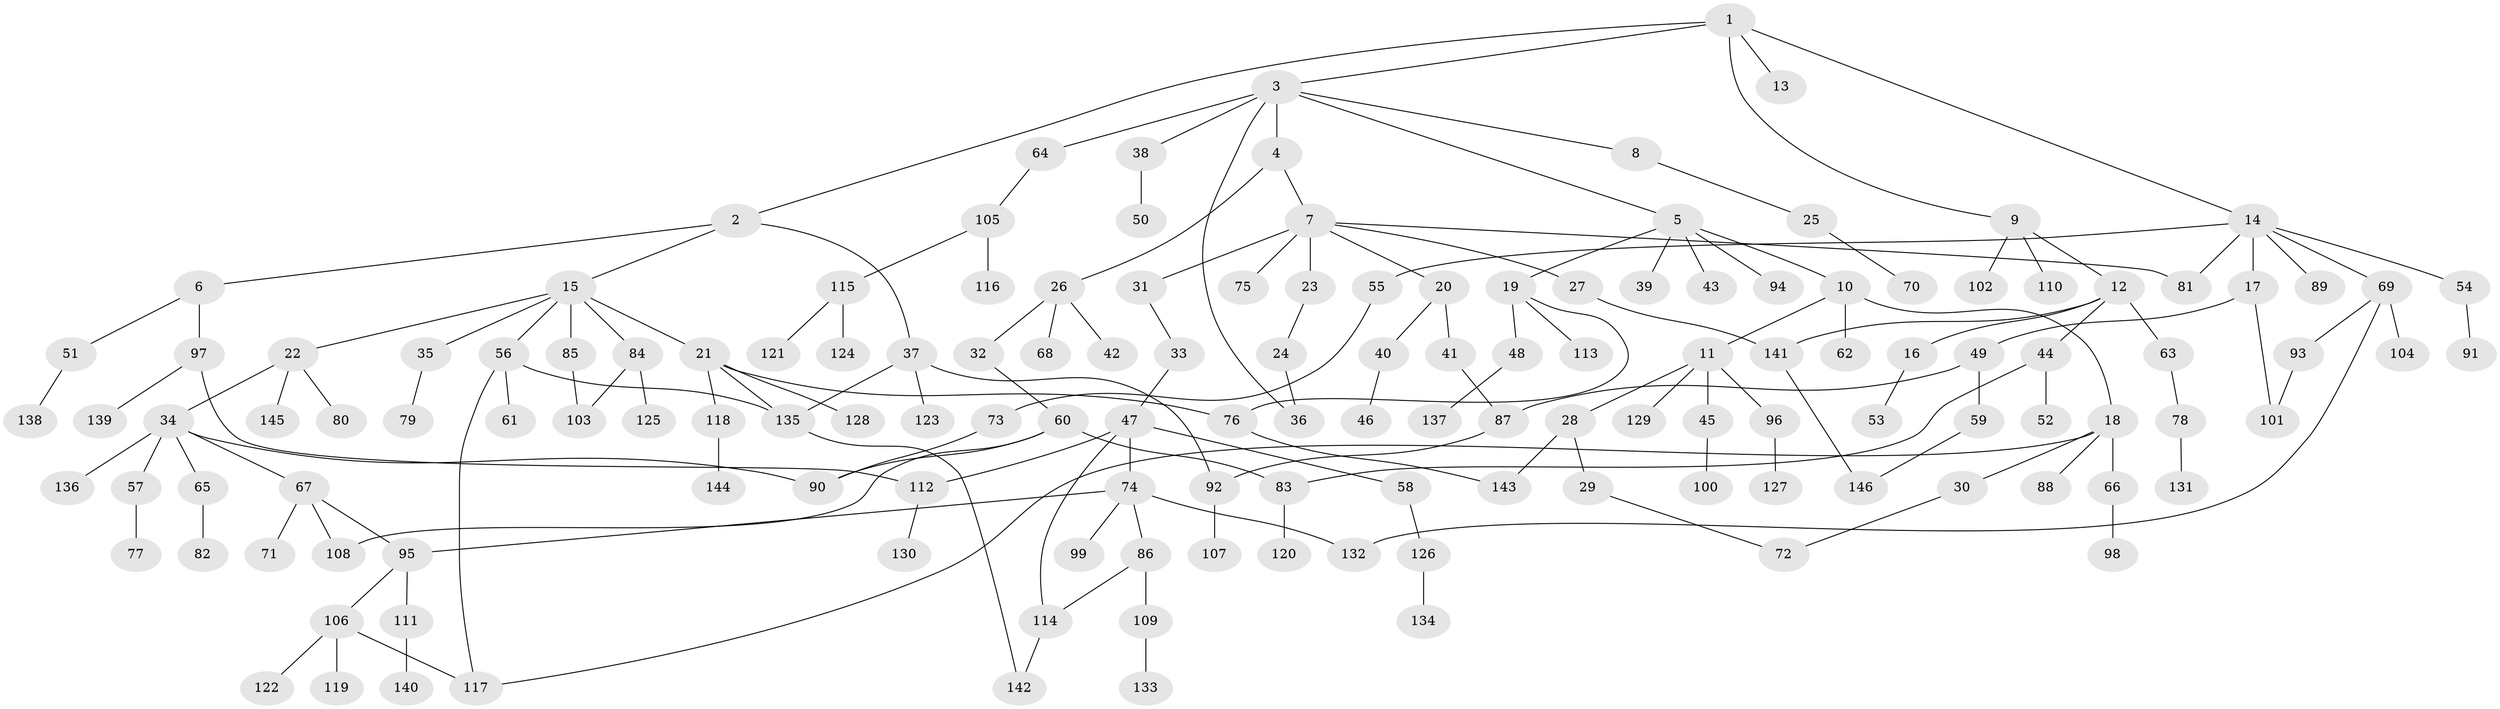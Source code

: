 // Generated by graph-tools (version 1.1) at 2025/01/03/09/25 03:01:08]
// undirected, 146 vertices, 169 edges
graph export_dot {
graph [start="1"]
  node [color=gray90,style=filled];
  1;
  2;
  3;
  4;
  5;
  6;
  7;
  8;
  9;
  10;
  11;
  12;
  13;
  14;
  15;
  16;
  17;
  18;
  19;
  20;
  21;
  22;
  23;
  24;
  25;
  26;
  27;
  28;
  29;
  30;
  31;
  32;
  33;
  34;
  35;
  36;
  37;
  38;
  39;
  40;
  41;
  42;
  43;
  44;
  45;
  46;
  47;
  48;
  49;
  50;
  51;
  52;
  53;
  54;
  55;
  56;
  57;
  58;
  59;
  60;
  61;
  62;
  63;
  64;
  65;
  66;
  67;
  68;
  69;
  70;
  71;
  72;
  73;
  74;
  75;
  76;
  77;
  78;
  79;
  80;
  81;
  82;
  83;
  84;
  85;
  86;
  87;
  88;
  89;
  90;
  91;
  92;
  93;
  94;
  95;
  96;
  97;
  98;
  99;
  100;
  101;
  102;
  103;
  104;
  105;
  106;
  107;
  108;
  109;
  110;
  111;
  112;
  113;
  114;
  115;
  116;
  117;
  118;
  119;
  120;
  121;
  122;
  123;
  124;
  125;
  126;
  127;
  128;
  129;
  130;
  131;
  132;
  133;
  134;
  135;
  136;
  137;
  138;
  139;
  140;
  141;
  142;
  143;
  144;
  145;
  146;
  1 -- 2;
  1 -- 3;
  1 -- 9;
  1 -- 13;
  1 -- 14;
  2 -- 6;
  2 -- 15;
  2 -- 37;
  3 -- 4;
  3 -- 5;
  3 -- 8;
  3 -- 38;
  3 -- 64;
  3 -- 36;
  4 -- 7;
  4 -- 26;
  5 -- 10;
  5 -- 19;
  5 -- 39;
  5 -- 43;
  5 -- 94;
  6 -- 51;
  6 -- 97;
  7 -- 20;
  7 -- 23;
  7 -- 27;
  7 -- 31;
  7 -- 75;
  7 -- 81;
  8 -- 25;
  9 -- 12;
  9 -- 102;
  9 -- 110;
  10 -- 11;
  10 -- 18;
  10 -- 62;
  11 -- 28;
  11 -- 45;
  11 -- 96;
  11 -- 129;
  12 -- 16;
  12 -- 44;
  12 -- 63;
  12 -- 141;
  14 -- 17;
  14 -- 54;
  14 -- 55;
  14 -- 69;
  14 -- 89;
  14 -- 81;
  15 -- 21;
  15 -- 22;
  15 -- 35;
  15 -- 56;
  15 -- 84;
  15 -- 85;
  16 -- 53;
  17 -- 49;
  17 -- 101;
  18 -- 30;
  18 -- 66;
  18 -- 88;
  18 -- 117;
  19 -- 48;
  19 -- 113;
  19 -- 76;
  20 -- 40;
  20 -- 41;
  21 -- 76;
  21 -- 118;
  21 -- 128;
  21 -- 135;
  22 -- 34;
  22 -- 80;
  22 -- 145;
  23 -- 24;
  24 -- 36;
  25 -- 70;
  26 -- 32;
  26 -- 42;
  26 -- 68;
  27 -- 141;
  28 -- 29;
  28 -- 143;
  29 -- 72;
  30 -- 72;
  31 -- 33;
  32 -- 60;
  33 -- 47;
  34 -- 57;
  34 -- 65;
  34 -- 67;
  34 -- 136;
  34 -- 90;
  35 -- 79;
  37 -- 123;
  37 -- 92;
  37 -- 135;
  38 -- 50;
  40 -- 46;
  41 -- 87;
  44 -- 52;
  44 -- 83;
  45 -- 100;
  47 -- 58;
  47 -- 74;
  47 -- 112;
  47 -- 114;
  48 -- 137;
  49 -- 59;
  49 -- 87;
  51 -- 138;
  54 -- 91;
  55 -- 73;
  56 -- 61;
  56 -- 135;
  56 -- 117;
  57 -- 77;
  58 -- 126;
  59 -- 146;
  60 -- 83;
  60 -- 90;
  60 -- 108;
  63 -- 78;
  64 -- 105;
  65 -- 82;
  66 -- 98;
  67 -- 71;
  67 -- 95;
  67 -- 108;
  69 -- 93;
  69 -- 104;
  69 -- 132;
  73 -- 90;
  74 -- 86;
  74 -- 99;
  74 -- 95;
  74 -- 132;
  76 -- 143;
  78 -- 131;
  83 -- 120;
  84 -- 125;
  84 -- 103;
  85 -- 103;
  86 -- 109;
  86 -- 114;
  87 -- 92;
  92 -- 107;
  93 -- 101;
  95 -- 106;
  95 -- 111;
  96 -- 127;
  97 -- 139;
  97 -- 112;
  105 -- 115;
  105 -- 116;
  106 -- 117;
  106 -- 119;
  106 -- 122;
  109 -- 133;
  111 -- 140;
  112 -- 130;
  114 -- 142;
  115 -- 121;
  115 -- 124;
  118 -- 144;
  126 -- 134;
  135 -- 142;
  141 -- 146;
}
